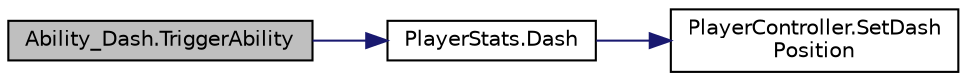 digraph "Ability_Dash.TriggerAbility"
{
 // INTERACTIVE_SVG=YES
 // LATEX_PDF_SIZE
  bgcolor="transparent";
  edge [fontname="Helvetica",fontsize="10",labelfontname="Helvetica",labelfontsize="10"];
  node [fontname="Helvetica",fontsize="10",shape=record];
  rankdir="LR";
  Node1 [label="Ability_Dash.TriggerAbility",height=0.2,width=0.4,color="black", fillcolor="grey75", style="filled", fontcolor="black",tooltip=" "];
  Node1 -> Node2 [color="midnightblue",fontsize="10",style="solid",fontname="Helvetica"];
  Node2 [label="PlayerStats.Dash",height=0.2,width=0.4,color="black",URL="$class_player_stats.html#a33b723f51a189f34d473f1e98ac57aa0",tooltip=" "];
  Node2 -> Node3 [color="midnightblue",fontsize="10",style="solid",fontname="Helvetica"];
  Node3 [label="PlayerController.SetDash\lPosition",height=0.2,width=0.4,color="black",URL="$class_player_controller.html#aea62bf4b6e3dc57f3545a64d5d21cd4a",tooltip="Initialize a Dash Animation and start to move towards there."];
}
